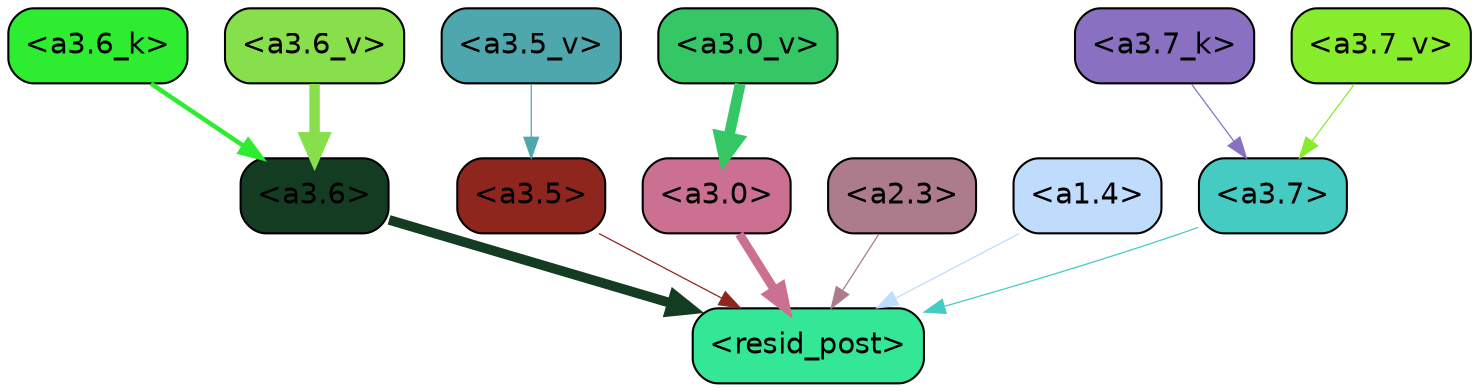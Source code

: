 strict digraph "" {
	graph [bgcolor=transparent,
		layout=dot,
		overlap=false,
		splines=true
	];
	"<a3.7>"	[color=black,
		fillcolor="#46cbc3",
		fontname=Helvetica,
		shape=box,
		style="filled, rounded"];
	"<resid_post>"	[color=black,
		fillcolor="#34e796",
		fontname=Helvetica,
		shape=box,
		style="filled, rounded"];
	"<a3.7>" -> "<resid_post>"	[color="#46cbc3",
		penwidth=0.6];
	"<a3.6>"	[color=black,
		fillcolor="#143c23",
		fontname=Helvetica,
		shape=box,
		style="filled, rounded"];
	"<a3.6>" -> "<resid_post>"	[color="#143c23",
		penwidth=4.6696330308914185];
	"<a3.5>"	[color=black,
		fillcolor="#8e261e",
		fontname=Helvetica,
		shape=box,
		style="filled, rounded"];
	"<a3.5>" -> "<resid_post>"	[color="#8e261e",
		penwidth=0.6];
	"<a3.0>"	[color=black,
		fillcolor="#cb7091",
		fontname=Helvetica,
		shape=box,
		style="filled, rounded"];
	"<a3.0>" -> "<resid_post>"	[color="#cb7091",
		penwidth=4.282557368278503];
	"<a2.3>"	[color=black,
		fillcolor="#ac7b8c",
		fontname=Helvetica,
		shape=box,
		style="filled, rounded"];
	"<a2.3>" -> "<resid_post>"	[color="#ac7b8c",
		penwidth=0.6];
	"<a1.4>"	[color=black,
		fillcolor="#bfdcfd",
		fontname=Helvetica,
		shape=box,
		style="filled, rounded"];
	"<a1.4>" -> "<resid_post>"	[color="#bfdcfd",
		penwidth=0.6];
	"<a3.7_k>"	[color=black,
		fillcolor="#8a70c1",
		fontname=Helvetica,
		shape=box,
		style="filled, rounded"];
	"<a3.7_k>" -> "<a3.7>"	[color="#8a70c1",
		penwidth=0.6];
	"<a3.6_k>"	[color=black,
		fillcolor="#2eec2f",
		fontname=Helvetica,
		shape=box,
		style="filled, rounded"];
	"<a3.6_k>" -> "<a3.6>"	[color="#2eec2f",
		penwidth=2.174198240041733];
	"<a3.7_v>"	[color=black,
		fillcolor="#87ec2b",
		fontname=Helvetica,
		shape=box,
		style="filled, rounded"];
	"<a3.7_v>" -> "<a3.7>"	[color="#87ec2b",
		penwidth=0.6];
	"<a3.6_v>"	[color=black,
		fillcolor="#86df4b",
		fontname=Helvetica,
		shape=box,
		style="filled, rounded"];
	"<a3.6_v>" -> "<a3.6>"	[color="#86df4b",
		penwidth=5.002329230308533];
	"<a3.5_v>"	[color=black,
		fillcolor="#4fa7ae",
		fontname=Helvetica,
		shape=box,
		style="filled, rounded"];
	"<a3.5_v>" -> "<a3.5>"	[color="#4fa7ae",
		penwidth=0.6];
	"<a3.0_v>"	[color=black,
		fillcolor="#35c765",
		fontname=Helvetica,
		shape=box,
		style="filled, rounded"];
	"<a3.0_v>" -> "<a3.0>"	[color="#35c765",
		penwidth=5.188832879066467];
}
